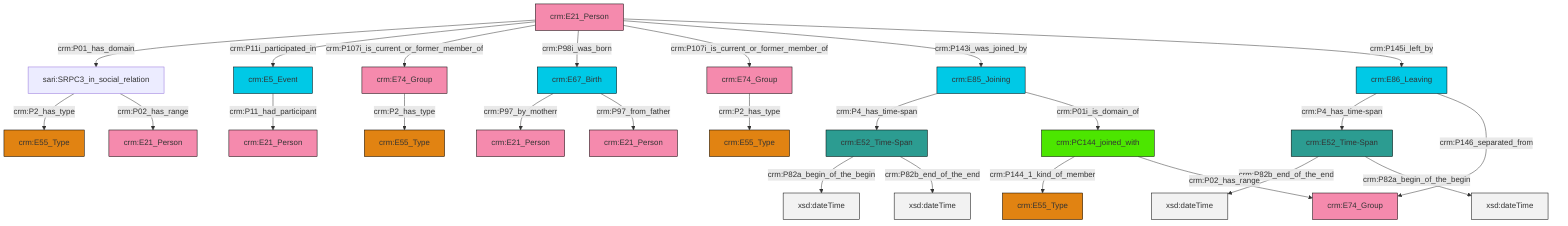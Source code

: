 graph TD
classDef Literal fill:#f2f2f2,stroke:#000000;
classDef CRM_Entity fill:#FFFFFF,stroke:#000000;
classDef Temporal_Entity fill:#00C9E6, stroke:#000000;
classDef Type fill:#E18312, stroke:#000000;
classDef Time-Span fill:#2C9C91, stroke:#000000;
classDef Appellation fill:#FFEB7F, stroke:#000000;
classDef Place fill:#008836, stroke:#000000;
classDef Persistent_Item fill:#B266B2, stroke:#000000;
classDef Conceptual_Object fill:#FFD700, stroke:#000000;
classDef Physical_Thing fill:#D2B48C, stroke:#000000;
classDef Actor fill:#f58aad, stroke:#000000;
classDef PC_Classes fill:#4ce600, stroke:#000000;
classDef Multi fill:#cccccc,stroke:#000000;

0["crm:E52_Time-Span"]:::Time-Span -->|crm:P82b_end_of_the_end| 1[xsd:dateTime]:::Literal
6["crm:E21_Person"]:::Actor -->|crm:P01_has_domain| 7["sari:SRPC3_in_social_relation"]:::Default
10["crm:E67_Birth"]:::Temporal_Entity -->|crm:P97_by_motherr| 11["crm:E21_Person"]:::Actor
12["crm:PC144_joined_with"]:::PC_Classes -->|crm:P144_1_kind_of_member| 13["crm:E55_Type"]:::Type
0["crm:E52_Time-Span"]:::Time-Span -->|crm:P82a_begin_of_the_begin| 20[xsd:dateTime]:::Literal
18["crm:E52_Time-Span"]:::Time-Span -->|crm:P82a_begin_of_the_begin| 22[xsd:dateTime]:::Literal
10["crm:E67_Birth"]:::Temporal_Entity -->|crm:P97_from_father| 23["crm:E21_Person"]:::Actor
7["sari:SRPC3_in_social_relation"]:::Default -->|crm:P2_has_type| 24["crm:E55_Type"]:::Type
25["crm:E74_Group"]:::Actor -->|crm:P2_has_type| 15["crm:E55_Type"]:::Type
6["crm:E21_Person"]:::Actor -->|crm:P11i_participated_in| 26["crm:E5_Event"]:::Temporal_Entity
2["crm:E74_Group"]:::Actor -->|crm:P2_has_type| 4["crm:E55_Type"]:::Type
6["crm:E21_Person"]:::Actor -->|crm:P107i_is_current_or_former_member_of| 2["crm:E74_Group"]:::Actor
8["crm:E85_Joining"]:::Temporal_Entity -->|crm:P4_has_time-span| 18["crm:E52_Time-Span"]:::Time-Span
28["crm:E86_Leaving"]:::Temporal_Entity -->|crm:P4_has_time-span| 0["crm:E52_Time-Span"]:::Time-Span
6["crm:E21_Person"]:::Actor -->|crm:P98i_was_born| 10["crm:E67_Birth"]:::Temporal_Entity
18["crm:E52_Time-Span"]:::Time-Span -->|crm:P82b_end_of_the_end| 31[xsd:dateTime]:::Literal
6["crm:E21_Person"]:::Actor -->|crm:P107i_is_current_or_former_member_of| 25["crm:E74_Group"]:::Actor
6["crm:E21_Person"]:::Actor -->|crm:P143i_was_joined_by| 8["crm:E85_Joining"]:::Temporal_Entity
28["crm:E86_Leaving"]:::Temporal_Entity -->|crm:P146_separated_from| 34["crm:E74_Group"]:::Actor
6["crm:E21_Person"]:::Actor -->|crm:P145i_left_by| 28["crm:E86_Leaving"]:::Temporal_Entity
12["crm:PC144_joined_with"]:::PC_Classes -->|crm:P02_has_range| 34["crm:E74_Group"]:::Actor
8["crm:E85_Joining"]:::Temporal_Entity -->|crm:P01i_is_domain_of| 12["crm:PC144_joined_with"]:::PC_Classes
26["crm:E5_Event"]:::Temporal_Entity -->|crm:P11_had_participant| 42["crm:E21_Person"]:::Actor
7["sari:SRPC3_in_social_relation"]:::Default -->|crm:P02_has_range| 29["crm:E21_Person"]:::Actor